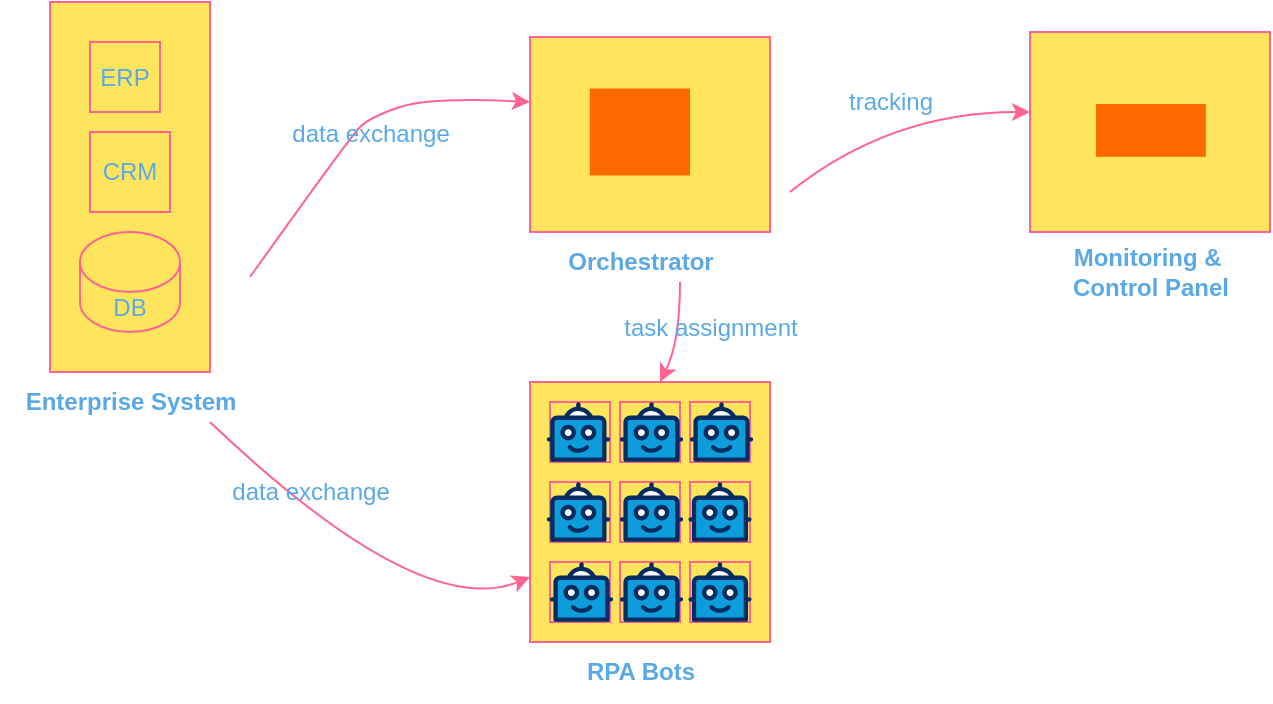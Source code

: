 <mxfile version="24.8.6">
  <diagram name="Page-1" id="kGI3GY5yLraLNrA_jKdh">
    <mxGraphModel dx="1050" dy="522" grid="1" gridSize="10" guides="1" tooltips="1" connect="1" arrows="1" fold="1" page="1" pageScale="1" pageWidth="850" pageHeight="1100" math="0" shadow="0">
      <root>
        <mxCell id="0" />
        <mxCell id="1" parent="0" />
        <mxCell id="YAdADOKN9Em0cUDB0Lp2-10" value="" style="rounded=0;whiteSpace=wrap;html=1;labelBackgroundColor=none;fillColor=#FFE45E;strokeColor=#FF6392;fontColor=#5AA9E6;" vertex="1" parent="1">
          <mxGeometry x="80" y="120" width="80" height="185" as="geometry" />
        </mxCell>
        <mxCell id="YAdADOKN9Em0cUDB0Lp2-3" value="ERP" style="whiteSpace=wrap;html=1;aspect=fixed;labelBackgroundColor=none;fillColor=#FFE45E;strokeColor=#FF6392;fontColor=#5AA9E6;" vertex="1" parent="1">
          <mxGeometry x="100" y="140" width="35" height="35" as="geometry" />
        </mxCell>
        <mxCell id="YAdADOKN9Em0cUDB0Lp2-6" value="CRM" style="whiteSpace=wrap;html=1;aspect=fixed;labelBackgroundColor=none;fillColor=#FFE45E;strokeColor=#FF6392;fontColor=#5AA9E6;" vertex="1" parent="1">
          <mxGeometry x="100" y="185" width="40" height="40" as="geometry" />
        </mxCell>
        <mxCell id="YAdADOKN9Em0cUDB0Lp2-9" value="DB" style="shape=cylinder3;whiteSpace=wrap;html=1;boundedLbl=1;backgroundOutline=1;size=15;labelBackgroundColor=none;fillColor=#FFE45E;strokeColor=#FF6392;fontColor=#5AA9E6;" vertex="1" parent="1">
          <mxGeometry x="95" y="235" width="50" height="50" as="geometry" />
        </mxCell>
        <mxCell id="YAdADOKN9Em0cUDB0Lp2-13" value="" style="rounded=0;whiteSpace=wrap;html=1;labelBackgroundColor=none;fillColor=#FFE45E;strokeColor=#FF6392;fontColor=#5AA9E6;" vertex="1" parent="1">
          <mxGeometry x="320" y="310" width="120" height="130" as="geometry" />
        </mxCell>
        <mxCell id="YAdADOKN9Em0cUDB0Lp2-12" value="" style="rounded=0;whiteSpace=wrap;html=1;labelBackgroundColor=none;fillColor=#FFE45E;strokeColor=#FF6392;fontColor=#5AA9E6;" vertex="1" parent="1">
          <mxGeometry x="330" y="320" width="30" height="30" as="geometry" />
        </mxCell>
        <mxCell id="YAdADOKN9Em0cUDB0Lp2-14" value="" style="rounded=0;whiteSpace=wrap;html=1;labelBackgroundColor=none;fillColor=#FFE45E;strokeColor=#FF6392;fontColor=#5AA9E6;" vertex="1" parent="1">
          <mxGeometry x="365" y="320" width="30" height="30" as="geometry" />
        </mxCell>
        <mxCell id="YAdADOKN9Em0cUDB0Lp2-15" value="" style="rounded=0;whiteSpace=wrap;html=1;labelBackgroundColor=none;fillColor=#FFE45E;strokeColor=#FF6392;fontColor=#5AA9E6;" vertex="1" parent="1">
          <mxGeometry x="400" y="320" width="30" height="30" as="geometry" />
        </mxCell>
        <mxCell id="YAdADOKN9Em0cUDB0Lp2-16" value="" style="rounded=0;whiteSpace=wrap;html=1;labelBackgroundColor=none;fillColor=#FFE45E;strokeColor=#FF6392;fontColor=#5AA9E6;" vertex="1" parent="1">
          <mxGeometry x="330" y="360" width="30" height="30" as="geometry" />
        </mxCell>
        <mxCell id="YAdADOKN9Em0cUDB0Lp2-17" value="" style="rounded=0;whiteSpace=wrap;html=1;labelBackgroundColor=none;fillColor=#FFE45E;strokeColor=#FF6392;fontColor=#5AA9E6;" vertex="1" parent="1">
          <mxGeometry x="330" y="400" width="30" height="30" as="geometry" />
        </mxCell>
        <mxCell id="YAdADOKN9Em0cUDB0Lp2-18" value="" style="rounded=0;whiteSpace=wrap;html=1;labelBackgroundColor=none;fillColor=#FFE45E;strokeColor=#FF6392;fontColor=#5AA9E6;" vertex="1" parent="1">
          <mxGeometry x="400" y="400" width="30" height="30" as="geometry" />
        </mxCell>
        <mxCell id="YAdADOKN9Em0cUDB0Lp2-19" value="" style="rounded=0;whiteSpace=wrap;html=1;labelBackgroundColor=none;fillColor=#FFE45E;strokeColor=#FF6392;fontColor=#5AA9E6;" vertex="1" parent="1">
          <mxGeometry x="365" y="360" width="30" height="30" as="geometry" />
        </mxCell>
        <mxCell id="YAdADOKN9Em0cUDB0Lp2-20" value="" style="rounded=0;whiteSpace=wrap;html=1;labelBackgroundColor=none;fillColor=#FFE45E;strokeColor=#FF6392;fontColor=#5AA9E6;" vertex="1" parent="1">
          <mxGeometry x="400" y="360" width="30" height="30" as="geometry" />
        </mxCell>
        <mxCell id="YAdADOKN9Em0cUDB0Lp2-21" value="" style="rounded=0;whiteSpace=wrap;html=1;labelBackgroundColor=none;fillColor=#FFE45E;strokeColor=#FF6392;fontColor=#5AA9E6;" vertex="1" parent="1">
          <mxGeometry x="365" y="400" width="30" height="30" as="geometry" />
        </mxCell>
        <mxCell id="YAdADOKN9Em0cUDB0Lp2-22" value="" style="rounded=0;whiteSpace=wrap;html=1;labelBackgroundColor=none;fillColor=#FFE45E;strokeColor=#FF6392;fontColor=#5AA9E6;" vertex="1" parent="1">
          <mxGeometry x="320" y="137.5" width="120" height="97.5" as="geometry" />
        </mxCell>
        <mxCell id="YAdADOKN9Em0cUDB0Lp2-23" value="" style="rounded=0;whiteSpace=wrap;html=1;labelBackgroundColor=none;fillColor=#FFE45E;strokeColor=#FF6392;fontColor=#5AA9E6;" vertex="1" parent="1">
          <mxGeometry x="570" y="135" width="120" height="100" as="geometry" />
        </mxCell>
        <mxCell id="YAdADOKN9Em0cUDB0Lp2-29" value="" style="curved=1;endArrow=classic;html=1;rounded=0;entryX=0;entryY=0.75;entryDx=0;entryDy=0;labelBackgroundColor=none;strokeColor=#FF6392;fontColor=default;" edge="1" parent="1" target="YAdADOKN9Em0cUDB0Lp2-13">
          <mxGeometry width="50" height="50" relative="1" as="geometry">
            <mxPoint x="160" y="330" as="sourcePoint" />
            <mxPoint x="300" y="420" as="targetPoint" />
            <Array as="points">
              <mxPoint x="265" y="430" />
            </Array>
          </mxGeometry>
        </mxCell>
        <mxCell id="YAdADOKN9Em0cUDB0Lp2-30" value="" style="curved=1;endArrow=classic;html=1;rounded=0;labelBackgroundColor=none;strokeColor=#FF6392;fontColor=default;" edge="1" parent="1">
          <mxGeometry width="50" height="50" relative="1" as="geometry">
            <mxPoint x="395" y="260" as="sourcePoint" />
            <mxPoint x="385" y="310" as="targetPoint" />
            <Array as="points">
              <mxPoint x="395" y="290" />
            </Array>
          </mxGeometry>
        </mxCell>
        <mxCell id="YAdADOKN9Em0cUDB0Lp2-32" value="" style="curved=1;endArrow=classic;html=1;rounded=0;labelBackgroundColor=none;strokeColor=#FF6392;fontColor=default;" edge="1" parent="1">
          <mxGeometry width="50" height="50" relative="1" as="geometry">
            <mxPoint x="450" y="215" as="sourcePoint" />
            <mxPoint x="570" y="175" as="targetPoint" />
            <Array as="points">
              <mxPoint x="500" y="175" />
            </Array>
          </mxGeometry>
        </mxCell>
        <mxCell id="YAdADOKN9Em0cUDB0Lp2-33" value="" style="curved=1;endArrow=classic;html=1;rounded=0;entryX=0;entryY=0.333;entryDx=0;entryDy=0;entryPerimeter=0;labelBackgroundColor=none;strokeColor=#FF6392;fontColor=default;" edge="1" parent="1" target="YAdADOKN9Em0cUDB0Lp2-22">
          <mxGeometry width="50" height="50" relative="1" as="geometry">
            <mxPoint x="180" y="257.5" as="sourcePoint" />
            <mxPoint x="290" y="167.5" as="targetPoint" />
            <Array as="points">
              <mxPoint x="230" y="187.5" />
              <mxPoint x="240" y="177.5" />
              <mxPoint x="270" y="167.5" />
            </Array>
          </mxGeometry>
        </mxCell>
        <mxCell id="YAdADOKN9Em0cUDB0Lp2-34" value="&lt;b&gt;Enterprise System&lt;/b&gt;" style="text;html=1;align=center;verticalAlign=middle;resizable=0;points=[];autosize=1;strokeColor=none;fillColor=none;fontColor=#5AA9E6;labelBackgroundColor=none;" vertex="1" parent="1">
          <mxGeometry x="55" y="305" width="130" height="30" as="geometry" />
        </mxCell>
        <mxCell id="YAdADOKN9Em0cUDB0Lp2-35" value="&lt;b&gt;RPA Bots&lt;/b&gt;" style="text;html=1;align=center;verticalAlign=middle;resizable=0;points=[];autosize=1;strokeColor=none;fillColor=none;fontColor=#5AA9E6;labelBackgroundColor=none;" vertex="1" parent="1">
          <mxGeometry x="335" y="440" width="80" height="30" as="geometry" />
        </mxCell>
        <mxCell id="YAdADOKN9Em0cUDB0Lp2-36" value="Orchestrator" style="text;html=1;align=center;verticalAlign=middle;resizable=0;points=[];autosize=1;strokeColor=none;fillColor=none;fontColor=#5AA9E6;fontStyle=1;labelBackgroundColor=none;" vertex="1" parent="1">
          <mxGeometry x="330" y="235" width="90" height="30" as="geometry" />
        </mxCell>
        <mxCell id="YAdADOKN9Em0cUDB0Lp2-37" value="&lt;b&gt;Monitoring &amp;amp;&amp;nbsp;&lt;/b&gt;&lt;div&gt;&lt;b&gt;Control Panel&lt;/b&gt;&lt;/div&gt;" style="text;html=1;align=center;verticalAlign=middle;resizable=0;points=[];autosize=1;strokeColor=none;fillColor=none;fontColor=#5AA9E6;labelBackgroundColor=none;" vertex="1" parent="1">
          <mxGeometry x="580" y="235" width="100" height="40" as="geometry" />
        </mxCell>
        <mxCell id="YAdADOKN9Em0cUDB0Lp2-38" value="tracking" style="text;html=1;align=center;verticalAlign=middle;resizable=0;points=[];autosize=1;strokeColor=none;fillColor=none;fontColor=#5AA9E6;labelBackgroundColor=none;" vertex="1" parent="1">
          <mxGeometry x="465" y="155" width="70" height="30" as="geometry" />
        </mxCell>
        <mxCell id="YAdADOKN9Em0cUDB0Lp2-39" value="task assignment" style="text;html=1;align=center;verticalAlign=middle;resizable=0;points=[];autosize=1;strokeColor=none;fillColor=none;fontColor=#5AA9E6;labelBackgroundColor=none;" vertex="1" parent="1">
          <mxGeometry x="355" y="268" width="110" height="30" as="geometry" />
        </mxCell>
        <mxCell id="YAdADOKN9Em0cUDB0Lp2-40" value="data exchange" style="text;html=1;align=center;verticalAlign=middle;resizable=0;points=[];autosize=1;strokeColor=none;fillColor=none;fontColor=#5AA9E6;labelBackgroundColor=none;" vertex="1" parent="1">
          <mxGeometry x="160" y="350" width="100" height="30" as="geometry" />
        </mxCell>
        <mxCell id="YAdADOKN9Em0cUDB0Lp2-42" value="data exchange" style="text;html=1;align=center;verticalAlign=middle;resizable=0;points=[];autosize=1;strokeColor=none;fillColor=none;fontColor=#5AA9E6;labelBackgroundColor=none;" vertex="1" parent="1">
          <mxGeometry x="190" y="171.25" width="100" height="30" as="geometry" />
        </mxCell>
        <mxCell id="YAdADOKN9Em0cUDB0Lp2-43" value="" style="points=[];aspect=fixed;html=1;align=center;shadow=0;dashed=0;fillColor=#FF6A00;strokeColor=none;shape=mxgraph.alibaba_cloud.ros_resource_orchestration_service;fontColor=#5AA9E6;" vertex="1" parent="1">
          <mxGeometry x="349.9" y="163.25" width="50.1" height="43.5" as="geometry" />
        </mxCell>
        <mxCell id="YAdADOKN9Em0cUDB0Lp2-44" value="" style="points=[];aspect=fixed;html=1;align=center;shadow=0;dashed=0;fillColor=#FF6A00;strokeColor=none;shape=mxgraph.alibaba_cloud.arms_application_real-time_monitoring_service;fontColor=#5AA9E6;" vertex="1" parent="1">
          <mxGeometry x="603" y="171" width="54.9" height="26.4" as="geometry" />
        </mxCell>
        <mxCell id="YAdADOKN9Em0cUDB0Lp2-45" value="" style="verticalLabelPosition=bottom;aspect=fixed;html=1;shape=mxgraph.salesforce.bots;strokeColor=#FF6392;fontColor=#5AA9E6;fillColor=#FFE45E;" vertex="1" parent="1">
          <mxGeometry x="328.42" y="320" width="31.58" height="30" as="geometry" />
        </mxCell>
        <mxCell id="YAdADOKN9Em0cUDB0Lp2-46" value="" style="verticalLabelPosition=bottom;aspect=fixed;html=1;shape=mxgraph.salesforce.bots;strokeColor=#FF6392;fontColor=#5AA9E6;fillColor=#FFE45E;" vertex="1" parent="1">
          <mxGeometry x="399.21" y="400" width="31.58" height="30" as="geometry" />
        </mxCell>
        <mxCell id="YAdADOKN9Em0cUDB0Lp2-47" value="" style="verticalLabelPosition=bottom;aspect=fixed;html=1;shape=mxgraph.salesforce.bots;strokeColor=#FF6392;fontColor=#5AA9E6;fillColor=#FFE45E;" vertex="1" parent="1">
          <mxGeometry x="365.0" y="400" width="31.58" height="30" as="geometry" />
        </mxCell>
        <mxCell id="YAdADOKN9Em0cUDB0Lp2-48" value="" style="verticalLabelPosition=bottom;aspect=fixed;html=1;shape=mxgraph.salesforce.bots;strokeColor=#FF6392;fontColor=#5AA9E6;fillColor=#FFE45E;" vertex="1" parent="1">
          <mxGeometry x="330.0" y="400" width="31.58" height="30" as="geometry" />
        </mxCell>
        <mxCell id="YAdADOKN9Em0cUDB0Lp2-49" value="" style="verticalLabelPosition=bottom;aspect=fixed;html=1;shape=mxgraph.salesforce.bots;strokeColor=#FF6392;fontColor=#5AA9E6;fillColor=#FFE45E;" vertex="1" parent="1">
          <mxGeometry x="399.21" y="360" width="31.58" height="30" as="geometry" />
        </mxCell>
        <mxCell id="YAdADOKN9Em0cUDB0Lp2-50" value="" style="verticalLabelPosition=bottom;aspect=fixed;html=1;shape=mxgraph.salesforce.bots;strokeColor=#FF6392;fontColor=#5AA9E6;fillColor=#FFE45E;" vertex="1" parent="1">
          <mxGeometry x="365.0" y="360" width="31.58" height="30" as="geometry" />
        </mxCell>
        <mxCell id="YAdADOKN9Em0cUDB0Lp2-51" value="" style="verticalLabelPosition=bottom;aspect=fixed;html=1;shape=mxgraph.salesforce.bots;strokeColor=#FF6392;fontColor=#5AA9E6;fillColor=#FFE45E;" vertex="1" parent="1">
          <mxGeometry x="328.42" y="360" width="31.58" height="30" as="geometry" />
        </mxCell>
        <mxCell id="YAdADOKN9Em0cUDB0Lp2-52" value="" style="verticalLabelPosition=bottom;aspect=fixed;html=1;shape=mxgraph.salesforce.bots;strokeColor=#FF6392;fontColor=#5AA9E6;fillColor=#FFE45E;" vertex="1" parent="1">
          <mxGeometry x="400.0" y="320" width="31.58" height="30" as="geometry" />
        </mxCell>
        <mxCell id="YAdADOKN9Em0cUDB0Lp2-53" value="" style="verticalLabelPosition=bottom;aspect=fixed;html=1;shape=mxgraph.salesforce.bots;strokeColor=#FF6392;fontColor=#5AA9E6;fillColor=#FFE45E;" vertex="1" parent="1">
          <mxGeometry x="365.0" y="320" width="31.58" height="30" as="geometry" />
        </mxCell>
      </root>
    </mxGraphModel>
  </diagram>
</mxfile>
